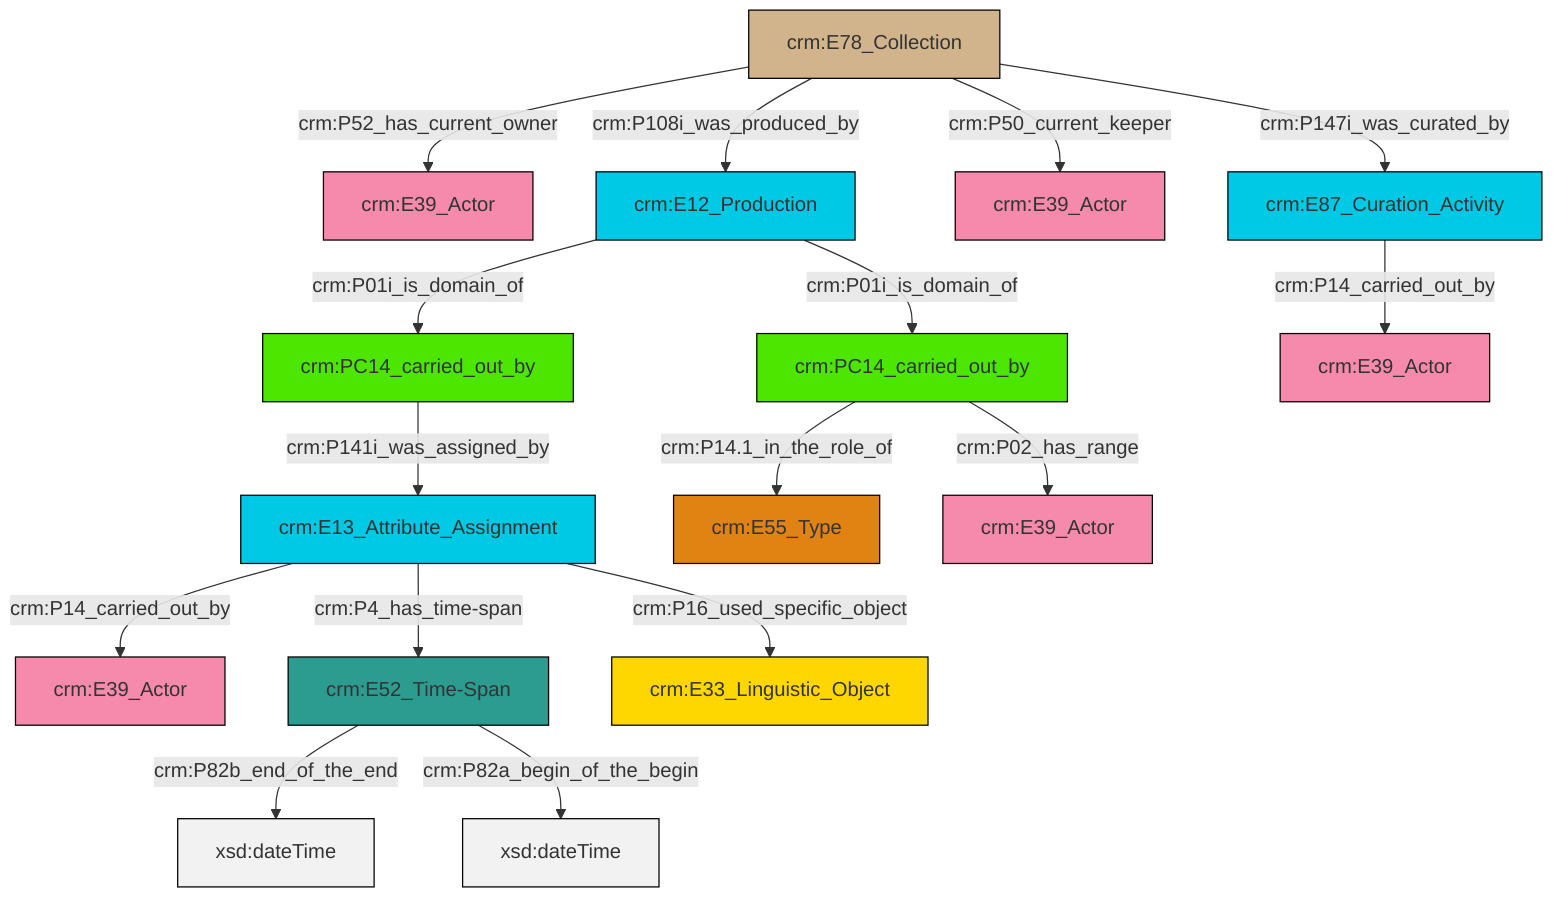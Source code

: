 graph TD
classDef Literal fill:#f2f2f2,stroke:#000000;
classDef CRM_Entity fill:#FFFFFF,stroke:#000000;
classDef Temporal_Entity fill:#00C9E6, stroke:#000000;
classDef Type fill:#E18312, stroke:#000000;
classDef Time-Span fill:#2C9C91, stroke:#000000;
classDef Appellation fill:#FFEB7F, stroke:#000000;
classDef Place fill:#008836, stroke:#000000;
classDef Persistent_Item fill:#B266B2, stroke:#000000;
classDef Conceptual_Object fill:#FFD700, stroke:#000000;
classDef Physical_Thing fill:#D2B48C, stroke:#000000;
classDef Actor fill:#f58aad, stroke:#000000;
classDef PC_Classes fill:#4ce600, stroke:#000000;
classDef Multi fill:#cccccc,stroke:#000000;

0["crm:E78_Collection"]:::Physical_Thing -->|crm:P52_has_current_owner| 1["crm:E39_Actor"]:::Actor
2["crm:PC14_carried_out_by"]:::PC_Classes -->|crm:P141i_was_assigned_by| 3["crm:E13_Attribute_Assignment"]:::Temporal_Entity
11["crm:PC14_carried_out_by"]:::PC_Classes -->|crm:P14.1_in_the_role_of| 4["crm:E55_Type"]:::Type
13["crm:E52_Time-Span"]:::Time-Span -->|crm:P82b_end_of_the_end| 14[xsd:dateTime]:::Literal
3["crm:E13_Attribute_Assignment"]:::Temporal_Entity -->|crm:P16_used_specific_object| 15["crm:E33_Linguistic_Object"]:::Conceptual_Object
0["crm:E78_Collection"]:::Physical_Thing -->|crm:P50_current_keeper| 16["crm:E39_Actor"]:::Actor
11["crm:PC14_carried_out_by"]:::PC_Classes -->|crm:P02_has_range| 18["crm:E39_Actor"]:::Actor
0["crm:E78_Collection"]:::Physical_Thing -->|crm:P108i_was_produced_by| 19["crm:E12_Production"]:::Temporal_Entity
19["crm:E12_Production"]:::Temporal_Entity -->|crm:P01i_is_domain_of| 2["crm:PC14_carried_out_by"]:::PC_Classes
3["crm:E13_Attribute_Assignment"]:::Temporal_Entity -->|crm:P4_has_time-span| 13["crm:E52_Time-Span"]:::Time-Span
0["crm:E78_Collection"]:::Physical_Thing -->|crm:P147i_was_curated_by| 6["crm:E87_Curation_Activity"]:::Temporal_Entity
13["crm:E52_Time-Span"]:::Time-Span -->|crm:P82a_begin_of_the_begin| 24[xsd:dateTime]:::Literal
3["crm:E13_Attribute_Assignment"]:::Temporal_Entity -->|crm:P14_carried_out_by| 9["crm:E39_Actor"]:::Actor
6["crm:E87_Curation_Activity"]:::Temporal_Entity -->|crm:P14_carried_out_by| 26["crm:E39_Actor"]:::Actor
19["crm:E12_Production"]:::Temporal_Entity -->|crm:P01i_is_domain_of| 11["crm:PC14_carried_out_by"]:::PC_Classes